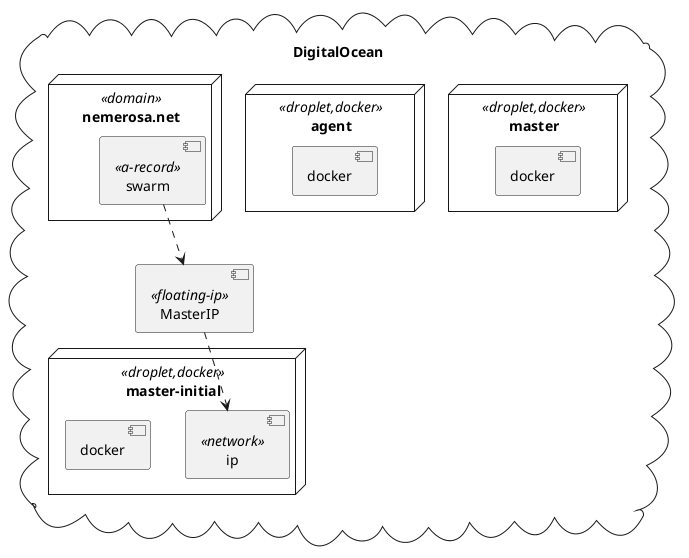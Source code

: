 @startuml
cloud "DigitalOcean" {

    node "master-initial" <<droplet,docker>> {
        component "ip" <<network>> as MasterIP
        component "docker" as MasterDocker
    }

    node "master" <<droplet,docker>> {
        component "docker" as MasterSecondaryDocker
    }

    node "agent" <<droplet,docker>> {
        component "docker" as AgentDocker
    }

    component "MasterIP" <<floating-ip>> as MasterFloatingIP

    node "nemerosa.net" <<domain>> {
        component "swarm" <<a-record>> as SwarmDNS
    }

}

MasterFloatingIP ..> MasterIP
SwarmDNS ..> MasterFloatingIP
@enduml
